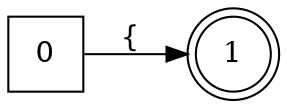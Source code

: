digraph Generadolbrace {
rankdir=LR;
0 [ shape=square]
1 [ shape=doublecircle]
0->1[label="{ "]
}
